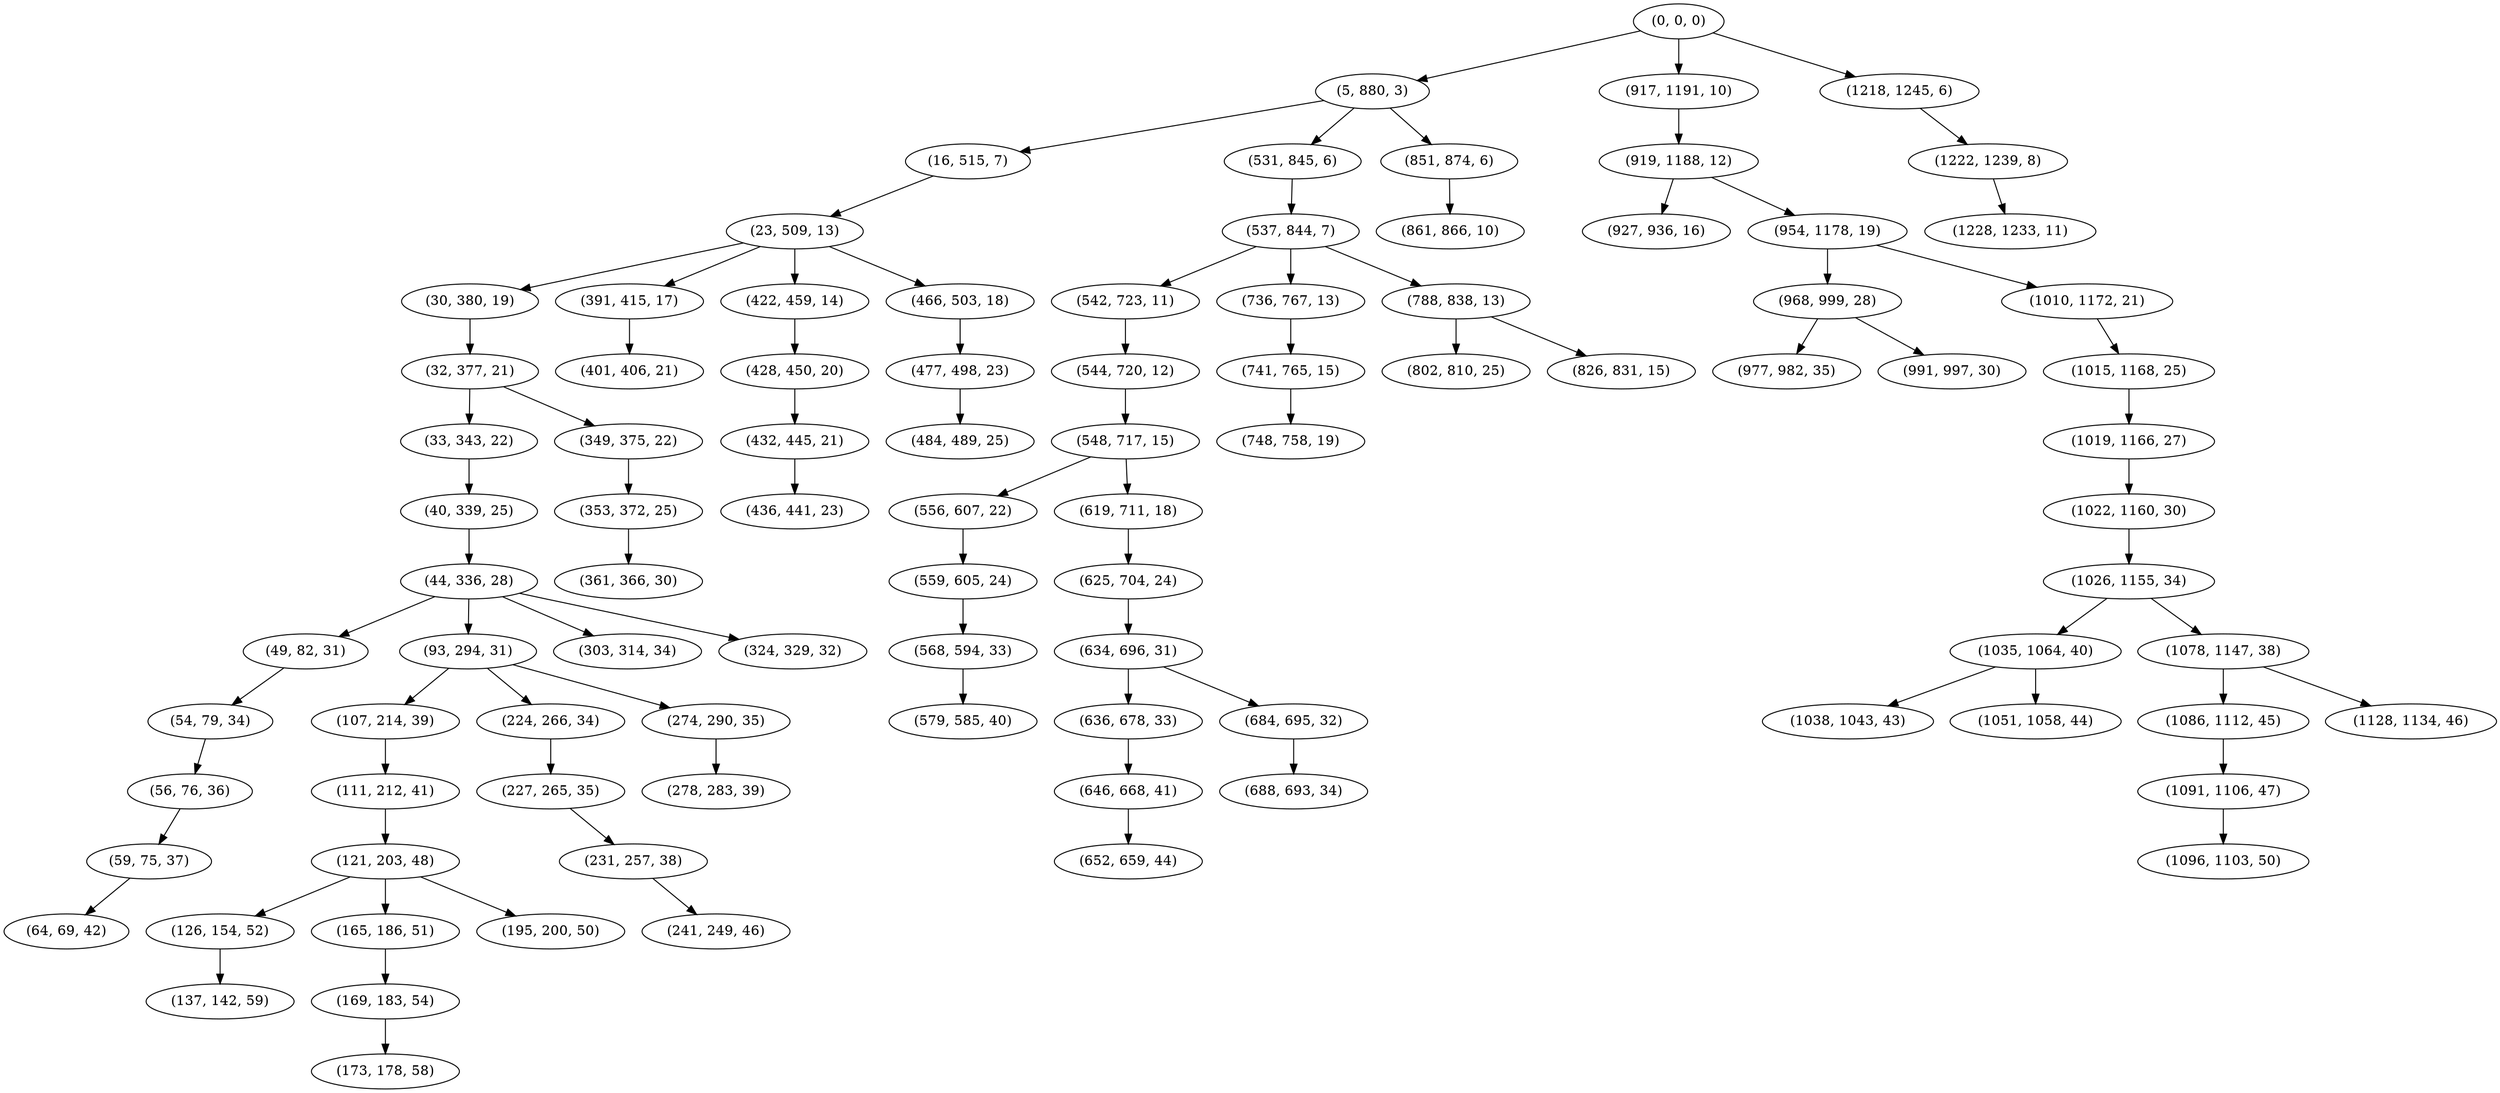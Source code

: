 digraph tree {
    "(0, 0, 0)";
    "(5, 880, 3)";
    "(16, 515, 7)";
    "(23, 509, 13)";
    "(30, 380, 19)";
    "(32, 377, 21)";
    "(33, 343, 22)";
    "(40, 339, 25)";
    "(44, 336, 28)";
    "(49, 82, 31)";
    "(54, 79, 34)";
    "(56, 76, 36)";
    "(59, 75, 37)";
    "(64, 69, 42)";
    "(93, 294, 31)";
    "(107, 214, 39)";
    "(111, 212, 41)";
    "(121, 203, 48)";
    "(126, 154, 52)";
    "(137, 142, 59)";
    "(165, 186, 51)";
    "(169, 183, 54)";
    "(173, 178, 58)";
    "(195, 200, 50)";
    "(224, 266, 34)";
    "(227, 265, 35)";
    "(231, 257, 38)";
    "(241, 249, 46)";
    "(274, 290, 35)";
    "(278, 283, 39)";
    "(303, 314, 34)";
    "(324, 329, 32)";
    "(349, 375, 22)";
    "(353, 372, 25)";
    "(361, 366, 30)";
    "(391, 415, 17)";
    "(401, 406, 21)";
    "(422, 459, 14)";
    "(428, 450, 20)";
    "(432, 445, 21)";
    "(436, 441, 23)";
    "(466, 503, 18)";
    "(477, 498, 23)";
    "(484, 489, 25)";
    "(531, 845, 6)";
    "(537, 844, 7)";
    "(542, 723, 11)";
    "(544, 720, 12)";
    "(548, 717, 15)";
    "(556, 607, 22)";
    "(559, 605, 24)";
    "(568, 594, 33)";
    "(579, 585, 40)";
    "(619, 711, 18)";
    "(625, 704, 24)";
    "(634, 696, 31)";
    "(636, 678, 33)";
    "(646, 668, 41)";
    "(652, 659, 44)";
    "(684, 695, 32)";
    "(688, 693, 34)";
    "(736, 767, 13)";
    "(741, 765, 15)";
    "(748, 758, 19)";
    "(788, 838, 13)";
    "(802, 810, 25)";
    "(826, 831, 15)";
    "(851, 874, 6)";
    "(861, 866, 10)";
    "(917, 1191, 10)";
    "(919, 1188, 12)";
    "(927, 936, 16)";
    "(954, 1178, 19)";
    "(968, 999, 28)";
    "(977, 982, 35)";
    "(991, 997, 30)";
    "(1010, 1172, 21)";
    "(1015, 1168, 25)";
    "(1019, 1166, 27)";
    "(1022, 1160, 30)";
    "(1026, 1155, 34)";
    "(1035, 1064, 40)";
    "(1038, 1043, 43)";
    "(1051, 1058, 44)";
    "(1078, 1147, 38)";
    "(1086, 1112, 45)";
    "(1091, 1106, 47)";
    "(1096, 1103, 50)";
    "(1128, 1134, 46)";
    "(1218, 1245, 6)";
    "(1222, 1239, 8)";
    "(1228, 1233, 11)";
    "(0, 0, 0)" -> "(5, 880, 3)";
    "(0, 0, 0)" -> "(917, 1191, 10)";
    "(0, 0, 0)" -> "(1218, 1245, 6)";
    "(5, 880, 3)" -> "(16, 515, 7)";
    "(5, 880, 3)" -> "(531, 845, 6)";
    "(5, 880, 3)" -> "(851, 874, 6)";
    "(16, 515, 7)" -> "(23, 509, 13)";
    "(23, 509, 13)" -> "(30, 380, 19)";
    "(23, 509, 13)" -> "(391, 415, 17)";
    "(23, 509, 13)" -> "(422, 459, 14)";
    "(23, 509, 13)" -> "(466, 503, 18)";
    "(30, 380, 19)" -> "(32, 377, 21)";
    "(32, 377, 21)" -> "(33, 343, 22)";
    "(32, 377, 21)" -> "(349, 375, 22)";
    "(33, 343, 22)" -> "(40, 339, 25)";
    "(40, 339, 25)" -> "(44, 336, 28)";
    "(44, 336, 28)" -> "(49, 82, 31)";
    "(44, 336, 28)" -> "(93, 294, 31)";
    "(44, 336, 28)" -> "(303, 314, 34)";
    "(44, 336, 28)" -> "(324, 329, 32)";
    "(49, 82, 31)" -> "(54, 79, 34)";
    "(54, 79, 34)" -> "(56, 76, 36)";
    "(56, 76, 36)" -> "(59, 75, 37)";
    "(59, 75, 37)" -> "(64, 69, 42)";
    "(93, 294, 31)" -> "(107, 214, 39)";
    "(93, 294, 31)" -> "(224, 266, 34)";
    "(93, 294, 31)" -> "(274, 290, 35)";
    "(107, 214, 39)" -> "(111, 212, 41)";
    "(111, 212, 41)" -> "(121, 203, 48)";
    "(121, 203, 48)" -> "(126, 154, 52)";
    "(121, 203, 48)" -> "(165, 186, 51)";
    "(121, 203, 48)" -> "(195, 200, 50)";
    "(126, 154, 52)" -> "(137, 142, 59)";
    "(165, 186, 51)" -> "(169, 183, 54)";
    "(169, 183, 54)" -> "(173, 178, 58)";
    "(224, 266, 34)" -> "(227, 265, 35)";
    "(227, 265, 35)" -> "(231, 257, 38)";
    "(231, 257, 38)" -> "(241, 249, 46)";
    "(274, 290, 35)" -> "(278, 283, 39)";
    "(349, 375, 22)" -> "(353, 372, 25)";
    "(353, 372, 25)" -> "(361, 366, 30)";
    "(391, 415, 17)" -> "(401, 406, 21)";
    "(422, 459, 14)" -> "(428, 450, 20)";
    "(428, 450, 20)" -> "(432, 445, 21)";
    "(432, 445, 21)" -> "(436, 441, 23)";
    "(466, 503, 18)" -> "(477, 498, 23)";
    "(477, 498, 23)" -> "(484, 489, 25)";
    "(531, 845, 6)" -> "(537, 844, 7)";
    "(537, 844, 7)" -> "(542, 723, 11)";
    "(537, 844, 7)" -> "(736, 767, 13)";
    "(537, 844, 7)" -> "(788, 838, 13)";
    "(542, 723, 11)" -> "(544, 720, 12)";
    "(544, 720, 12)" -> "(548, 717, 15)";
    "(548, 717, 15)" -> "(556, 607, 22)";
    "(548, 717, 15)" -> "(619, 711, 18)";
    "(556, 607, 22)" -> "(559, 605, 24)";
    "(559, 605, 24)" -> "(568, 594, 33)";
    "(568, 594, 33)" -> "(579, 585, 40)";
    "(619, 711, 18)" -> "(625, 704, 24)";
    "(625, 704, 24)" -> "(634, 696, 31)";
    "(634, 696, 31)" -> "(636, 678, 33)";
    "(634, 696, 31)" -> "(684, 695, 32)";
    "(636, 678, 33)" -> "(646, 668, 41)";
    "(646, 668, 41)" -> "(652, 659, 44)";
    "(684, 695, 32)" -> "(688, 693, 34)";
    "(736, 767, 13)" -> "(741, 765, 15)";
    "(741, 765, 15)" -> "(748, 758, 19)";
    "(788, 838, 13)" -> "(802, 810, 25)";
    "(788, 838, 13)" -> "(826, 831, 15)";
    "(851, 874, 6)" -> "(861, 866, 10)";
    "(917, 1191, 10)" -> "(919, 1188, 12)";
    "(919, 1188, 12)" -> "(927, 936, 16)";
    "(919, 1188, 12)" -> "(954, 1178, 19)";
    "(954, 1178, 19)" -> "(968, 999, 28)";
    "(954, 1178, 19)" -> "(1010, 1172, 21)";
    "(968, 999, 28)" -> "(977, 982, 35)";
    "(968, 999, 28)" -> "(991, 997, 30)";
    "(1010, 1172, 21)" -> "(1015, 1168, 25)";
    "(1015, 1168, 25)" -> "(1019, 1166, 27)";
    "(1019, 1166, 27)" -> "(1022, 1160, 30)";
    "(1022, 1160, 30)" -> "(1026, 1155, 34)";
    "(1026, 1155, 34)" -> "(1035, 1064, 40)";
    "(1026, 1155, 34)" -> "(1078, 1147, 38)";
    "(1035, 1064, 40)" -> "(1038, 1043, 43)";
    "(1035, 1064, 40)" -> "(1051, 1058, 44)";
    "(1078, 1147, 38)" -> "(1086, 1112, 45)";
    "(1078, 1147, 38)" -> "(1128, 1134, 46)";
    "(1086, 1112, 45)" -> "(1091, 1106, 47)";
    "(1091, 1106, 47)" -> "(1096, 1103, 50)";
    "(1218, 1245, 6)" -> "(1222, 1239, 8)";
    "(1222, 1239, 8)" -> "(1228, 1233, 11)";
}
